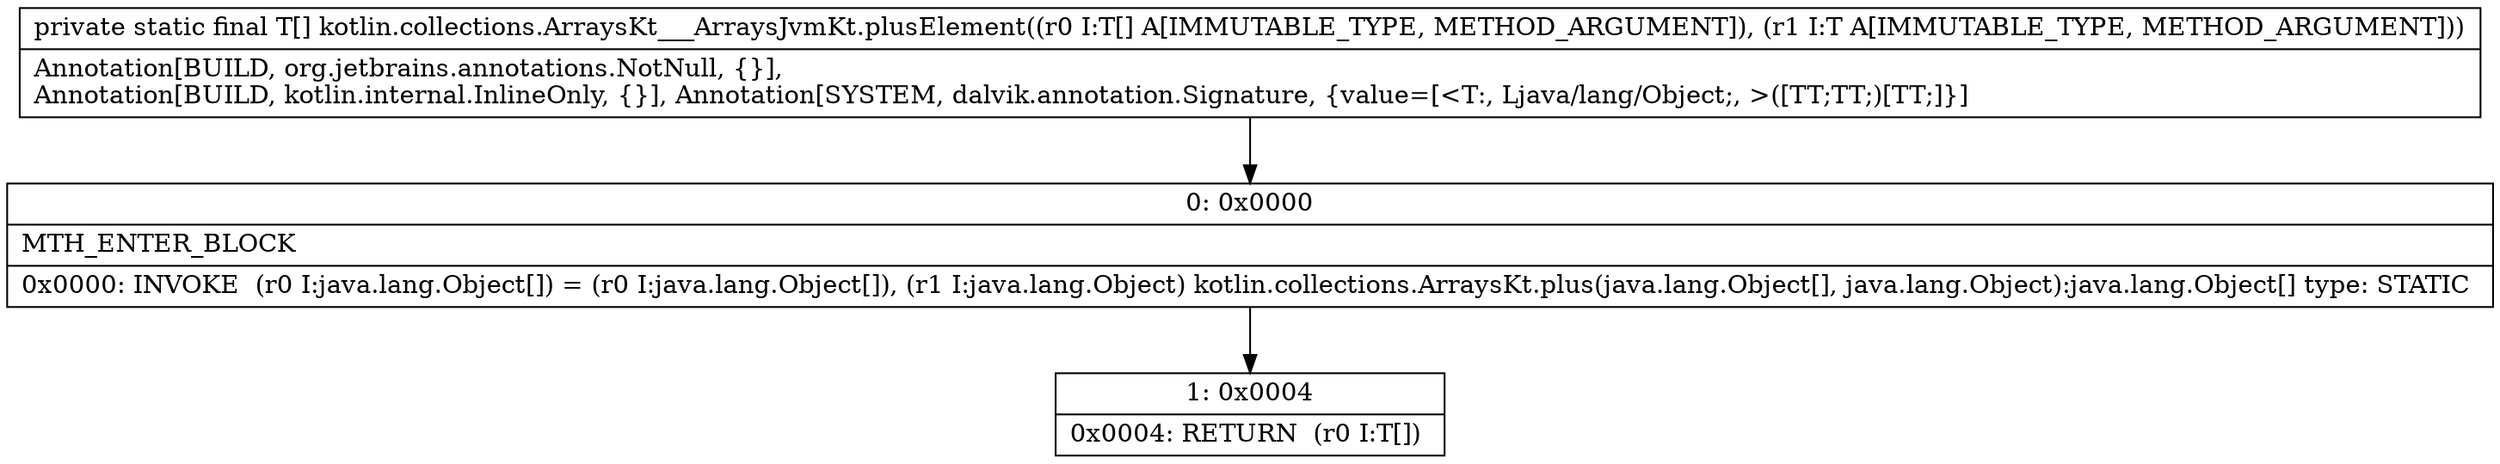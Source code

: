 digraph "CFG forkotlin.collections.ArraysKt___ArraysJvmKt.plusElement([Ljava\/lang\/Object;Ljava\/lang\/Object;)[Ljava\/lang\/Object;" {
Node_0 [shape=record,label="{0\:\ 0x0000|MTH_ENTER_BLOCK\l|0x0000: INVOKE  (r0 I:java.lang.Object[]) = (r0 I:java.lang.Object[]), (r1 I:java.lang.Object) kotlin.collections.ArraysKt.plus(java.lang.Object[], java.lang.Object):java.lang.Object[] type: STATIC \l}"];
Node_1 [shape=record,label="{1\:\ 0x0004|0x0004: RETURN  (r0 I:T[]) \l}"];
MethodNode[shape=record,label="{private static final T[] kotlin.collections.ArraysKt___ArraysJvmKt.plusElement((r0 I:T[] A[IMMUTABLE_TYPE, METHOD_ARGUMENT]), (r1 I:T A[IMMUTABLE_TYPE, METHOD_ARGUMENT]))  | Annotation[BUILD, org.jetbrains.annotations.NotNull, \{\}], \lAnnotation[BUILD, kotlin.internal.InlineOnly, \{\}], Annotation[SYSTEM, dalvik.annotation.Signature, \{value=[\<T:, Ljava\/lang\/Object;, \>([TT;TT;)[TT;]\}]\l}"];
MethodNode -> Node_0;
Node_0 -> Node_1;
}

